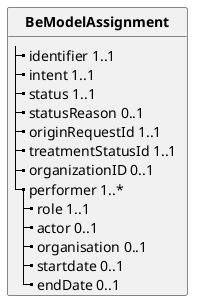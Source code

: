 @startuml
skinparam linetype polyline
hide circle
hide stereotype

class "**BeModelAssignment**" as BeModelAssignment {
  |_ identifier 1..1   
  |_ intent 1..1   
  |_ status 1..1   
  |_ statusReason 0..1   
  |_ originRequestId 1..1   
  |_ treatmentStatusId 1..1   
  |_ organizationID 0..1   
  |_ performer 1..*   
    |_ role 1..1   
    |_ actor 0..1   
    |_ organisation 0..1   
    |_ startdate 0..1   
    |_ endDate 0..1   
}
@enduml